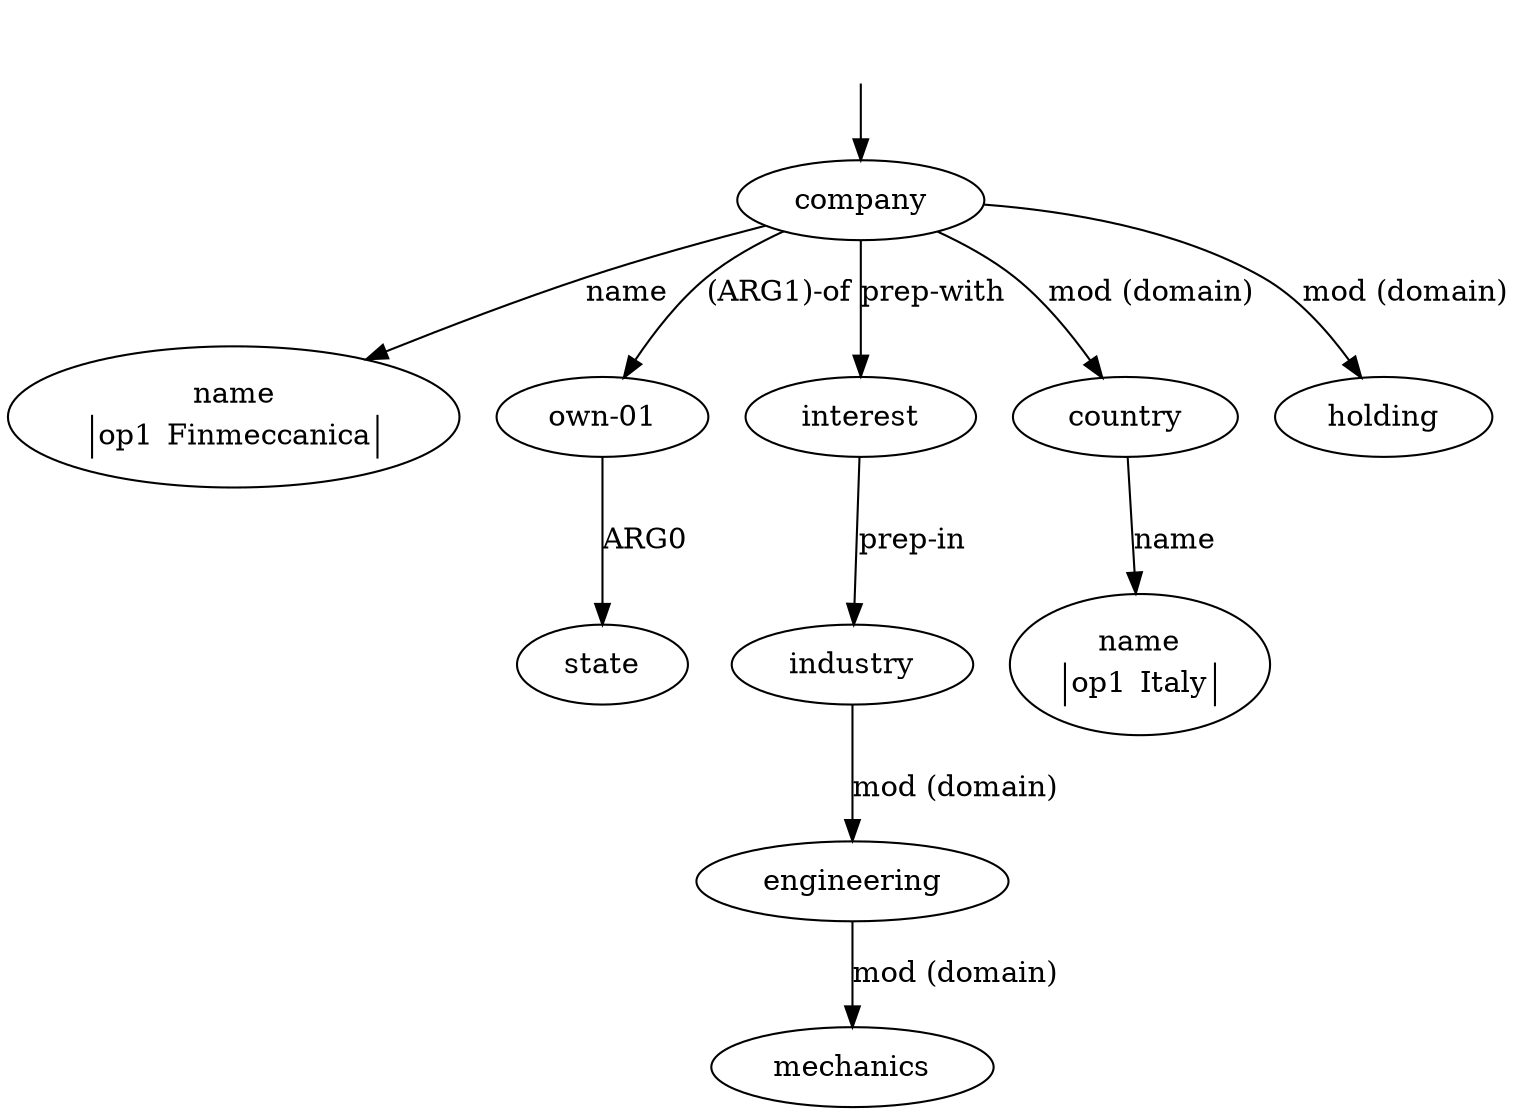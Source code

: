 digraph "20007002" {
  top [ style=invis ];
  top -> 0;
  0 [ label=<<table align="center" border="0" cellspacing="0"><tr><td colspan="2">company</td></tr></table>> ];
  1 [ label=<<table align="center" border="0" cellspacing="0"><tr><td colspan="2">name</td></tr><tr><td sides="l" border="1" align="left">op1</td><td sides="r" border="1" align="left">Finmeccanica</td></tr></table>> ];
  2 [ label=<<table align="center" border="0" cellspacing="0"><tr><td colspan="2">own-01</td></tr></table>> ];
  3 [ label=<<table align="center" border="0" cellspacing="0"><tr><td colspan="2">state</td></tr></table>> ];
  4 [ label=<<table align="center" border="0" cellspacing="0"><tr><td colspan="2">interest</td></tr></table>> ];
  5 [ label=<<table align="center" border="0" cellspacing="0"><tr><td colspan="2">industry</td></tr></table>> ];
  6 [ label=<<table align="center" border="0" cellspacing="0"><tr><td colspan="2">engineering</td></tr></table>> ];
  7 [ label=<<table align="center" border="0" cellspacing="0"><tr><td colspan="2">mechanics</td></tr></table>> ];
  8 [ label=<<table align="center" border="0" cellspacing="0"><tr><td colspan="2">country</td></tr></table>> ];
  9 [ label=<<table align="center" border="0" cellspacing="0"><tr><td colspan="2">name</td></tr><tr><td sides="l" border="1" align="left">op1</td><td sides="r" border="1" align="left">Italy</td></tr></table>> ];
  10 [ label=<<table align="center" border="0" cellspacing="0"><tr><td colspan="2">holding</td></tr></table>> ];
  0 -> 1 [ label="name" ];
  0 -> 10 [ label="mod (domain)" ];
  4 -> 5 [ label="prep-in" ];
  5 -> 6 [ label="mod (domain)" ];
  2 -> 3 [ label="ARG0" ];
  6 -> 7 [ label="mod (domain)" ];
  0 -> 4 [ label="prep-with" ];
  8 -> 9 [ label="name" ];
  0 -> 2 [ label="(ARG1)-of" ];
  0 -> 8 [ label="mod (domain)" ];
}

